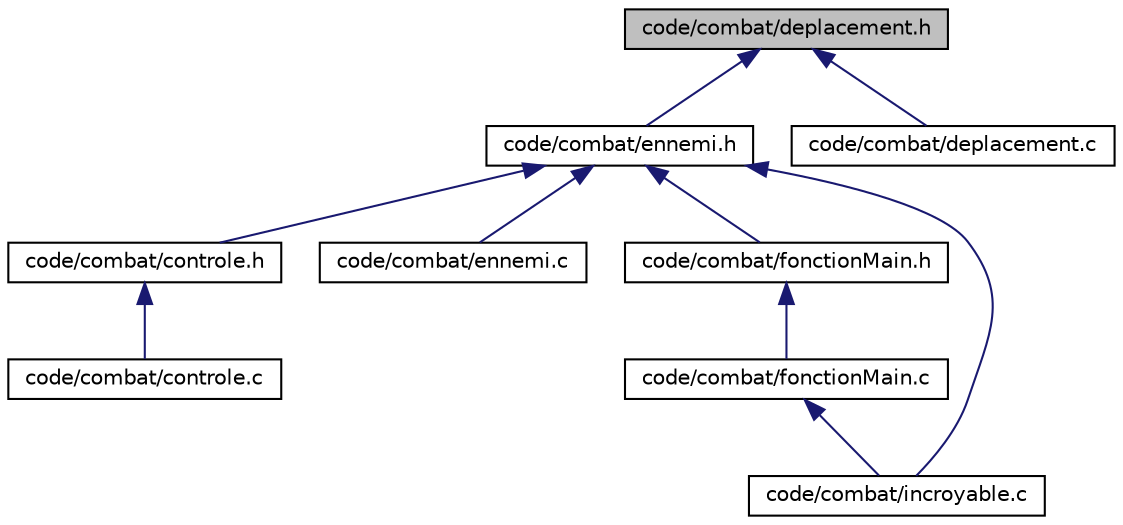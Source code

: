 digraph "code/combat/deplacement.h"
{
  edge [fontname="Helvetica",fontsize="10",labelfontname="Helvetica",labelfontsize="10"];
  node [fontname="Helvetica",fontsize="10",shape=record];
  Node11 [label="code/combat/deplacement.h",height=0.2,width=0.4,color="black", fillcolor="grey75", style="filled", fontcolor="black"];
  Node11 -> Node12 [dir="back",color="midnightblue",fontsize="10",style="solid",fontname="Helvetica"];
  Node12 [label="code/combat/ennemi.h",height=0.2,width=0.4,color="black", fillcolor="white", style="filled",URL="$ennemi_8h.html",tooltip="primitive des ennemis "];
  Node12 -> Node13 [dir="back",color="midnightblue",fontsize="10",style="solid",fontname="Helvetica"];
  Node13 [label="code/combat/controle.h",height=0.2,width=0.4,color="black", fillcolor="white", style="filled",URL="$controle_8h.html",tooltip="primitive de test de controle du jeu à l&#39;aide d&#39;une manette (ne fonctionne pas) "];
  Node13 -> Node14 [dir="back",color="midnightblue",fontsize="10",style="solid",fontname="Helvetica"];
  Node14 [label="code/combat/controle.c",height=0.2,width=0.4,color="black", fillcolor="white", style="filled",URL="$controle_8c.html",tooltip="fonction de test de controle du jeu à l&#39;aide d&#39;une manette (ne fonctionne pas) "];
  Node12 -> Node15 [dir="back",color="midnightblue",fontsize="10",style="solid",fontname="Helvetica"];
  Node15 [label="code/combat/ennemi.c",height=0.2,width=0.4,color="black", fillcolor="white", style="filled",URL="$ennemi_8c.html",tooltip="fonctions des ennemis "];
  Node12 -> Node16 [dir="back",color="midnightblue",fontsize="10",style="solid",fontname="Helvetica"];
  Node16 [label="code/combat/fonctionMain.h",height=0.2,width=0.4,color="black", fillcolor="white", style="filled",URL="$fonction_main_8h.html",tooltip="pimitives d&#39;affichage et de comportement du progamme "];
  Node16 -> Node17 [dir="back",color="midnightblue",fontsize="10",style="solid",fontname="Helvetica"];
  Node17 [label="code/combat/fonctionMain.c",height=0.2,width=0.4,color="black", fillcolor="white", style="filled",URL="$fonction_main_8c.html",tooltip="fonction d&#39;affichage et de comportement du progamme "];
  Node17 -> Node18 [dir="back",color="midnightblue",fontsize="10",style="solid",fontname="Helvetica"];
  Node18 [label="code/combat/incroyable.c",height=0.2,width=0.4,color="black", fillcolor="white", style="filled",URL="$incroyable_8c.html",tooltip="test du systeme de combat "];
  Node12 -> Node18 [dir="back",color="midnightblue",fontsize="10",style="solid",fontname="Helvetica"];
  Node11 -> Node19 [dir="back",color="midnightblue",fontsize="10",style="solid",fontname="Helvetica"];
  Node19 [label="code/combat/deplacement.c",height=0.2,width=0.4,color="black", fillcolor="white", style="filled",URL="$deplacement_8c.html",tooltip="fonction d&#39;interpretation des entrées claviers "];
}
